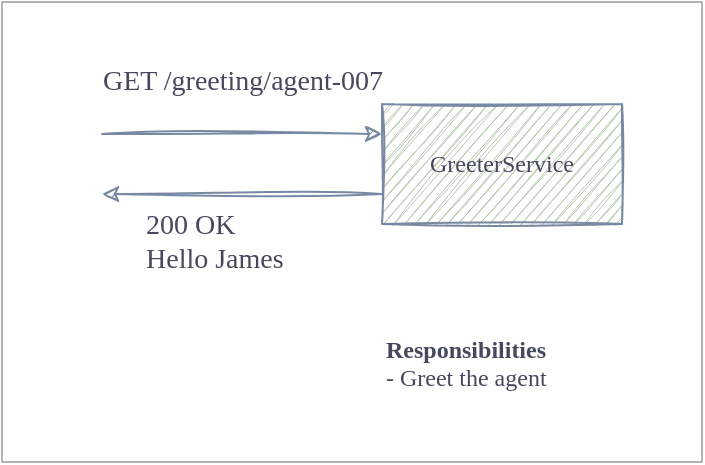 <mxfile version="18.0.1" type="device" pages="4"><diagram id="MqCLo1BFjEua7NeWjlzF" name="Page-1"><mxGraphModel dx="868" dy="566" grid="1" gridSize="10" guides="1" tooltips="1" connect="1" arrows="1" fold="1" page="1" pageScale="1" pageWidth="1169" pageHeight="827" math="0" shadow="0"><root><mxCell id="0"/><mxCell id="1" parent="0"/><mxCell id="xRK6EwKAfWsTir3zSe-Z-5" value="" style="rounded=0;whiteSpace=wrap;html=1;sketch=0;fontColor=#46495D;strokeColor=#B3B3B3;fillColor=none;" parent="1" vertex="1"><mxGeometry x="80" y="80" width="350" height="230" as="geometry"/></mxCell><mxCell id="xRK6EwKAfWsTir3zSe-Z-1" value="GreeterService" style="rounded=0;whiteSpace=wrap;html=1;sketch=1;fontFamily=Comic Sans MS;fillColor=#B2C9AB;strokeColor=#788AA3;fontColor=#46495D;" parent="1" vertex="1"><mxGeometry x="270" y="131" width="120" height="60" as="geometry"/></mxCell><mxCell id="xRK6EwKAfWsTir3zSe-Z-3" value="GET /greeting/agent-007" style="endArrow=classic;html=1;rounded=0;fontSize=14;entryX=0;entryY=0.25;entryDx=0;entryDy=0;sketch=1;fontFamily=Comic Sans MS;strokeColor=#788AA3;fontColor=#46495D;" parent="1" target="xRK6EwKAfWsTir3zSe-Z-1" edge="1"><mxGeometry y="26" width="50" height="50" relative="1" as="geometry"><mxPoint x="130" y="146" as="sourcePoint"/><mxPoint x="540" y="280" as="targetPoint"/><mxPoint as="offset"/></mxGeometry></mxCell><mxCell id="xRK6EwKAfWsTir3zSe-Z-4" value="200 OK&lt;br&gt;Hello James" style="endArrow=classic;html=1;rounded=0;fontSize=14;exitX=0;exitY=0.75;exitDx=0;exitDy=0;align=left;sketch=1;fontFamily=Comic Sans MS;strokeColor=#788AA3;fontColor=#46495D;" parent="1" source="xRK6EwKAfWsTir3zSe-Z-1" edge="1"><mxGeometry x="0.714" y="24" width="50" height="50" relative="1" as="geometry"><mxPoint x="150" y="350" as="sourcePoint"/><mxPoint x="130" y="176" as="targetPoint"/><mxPoint as="offset"/></mxGeometry></mxCell><mxCell id="3ETgLVtNGWwW4Wv0iSgG-1" value="&lt;b&gt;Responsibilities&lt;/b&gt;&lt;br&gt;- Greet the agent&lt;br&gt;" style="text;html=1;strokeColor=none;fillColor=none;align=left;verticalAlign=top;whiteSpace=wrap;rounded=0;sketch=0;fontColor=#46495D;fontFamily=Comic Sans MS;" parent="1" vertex="1"><mxGeometry x="270" y="240" width="150" height="60" as="geometry"/></mxCell></root></mxGraphModel></diagram><diagram id="HT2b67q1l4llPVm6uwJl" name="Page-2"><mxGraphModel dx="868" dy="566" grid="1" gridSize="10" guides="1" tooltips="1" connect="1" arrows="1" fold="1" page="1" pageScale="1" pageWidth="1169" pageHeight="827" math="0" shadow="0"><root><mxCell id="0"/><mxCell id="1" parent="0"/><mxCell id="kGEg0zJK42W8lYDTIoMF-1" value="" style="rounded=0;whiteSpace=wrap;html=1;sketch=0;fontColor=#46495D;strokeColor=#B3B3B3;fillColor=none;" parent="1" vertex="1"><mxGeometry x="80" y="80" width="360" height="280" as="geometry"/></mxCell><mxCell id="kGEg0zJK42W8lYDTIoMF-2" value="GreeterService" style="rounded=0;whiteSpace=wrap;html=1;sketch=1;fontFamily=Comic Sans MS;fillColor=#B2C9AB;strokeColor=#788AA3;fontColor=#46495D;" parent="1" vertex="1"><mxGeometry x="270" y="131" width="120" height="60" as="geometry"/></mxCell><mxCell id="kGEg0zJK42W8lYDTIoMF-4" value="GET /greeting/agent-007" style="endArrow=classic;html=1;rounded=0;fontSize=14;entryX=0;entryY=0.25;entryDx=0;entryDy=0;sketch=1;fontFamily=Comic Sans MS;strokeColor=#788AA3;fontColor=#46495D;" parent="1" target="kGEg0zJK42W8lYDTIoMF-2" edge="1"><mxGeometry y="26" width="50" height="50" relative="1" as="geometry"><mxPoint x="130" y="146" as="sourcePoint"/><mxPoint x="540" y="280" as="targetPoint"/><mxPoint as="offset"/></mxGeometry></mxCell><mxCell id="kGEg0zJK42W8lYDTIoMF-5" value="200 OK&lt;br&gt;Hello James.&lt;br&gt;You have &lt;b&gt;2&lt;/b&gt; new messages from M &lt;br&gt;and &lt;b&gt;1&lt;/b&gt; new message from Moneypenny" style="endArrow=classic;html=1;rounded=0;fontSize=14;exitX=0;exitY=0.75;exitDx=0;exitDy=0;align=left;sketch=1;fontFamily=Comic Sans MS;strokeColor=#788AA3;fontColor=#46495D;" parent="1" source="kGEg0zJK42W8lYDTIoMF-2" edge="1"><mxGeometry x="1" y="62" width="50" height="50" relative="1" as="geometry"><mxPoint x="150" y="350" as="sourcePoint"/><mxPoint x="130" y="176" as="targetPoint"/><mxPoint x="-30" y="-8" as="offset"/></mxGeometry></mxCell><mxCell id="1N8oG-OhCHsh19xHVvQY-1" value="&lt;b&gt;Responsibilities&lt;/b&gt;&lt;br&gt;- Greet the agent&lt;br&gt;- Show Inbox summary" style="text;html=1;strokeColor=none;fillColor=none;align=left;verticalAlign=top;whiteSpace=wrap;rounded=0;sketch=0;fontColor=#46495D;fontFamily=Comic Sans MS;" parent="1" vertex="1"><mxGeometry x="250" y="290" width="180" height="60" as="geometry"/></mxCell></root></mxGraphModel></diagram><diagram id="hn564XF__KNvsp5BkC75" name="Page-3"><mxGraphModel dx="868" dy="566" grid="1" gridSize="10" guides="1" tooltips="1" connect="1" arrows="1" fold="1" page="1" pageScale="1" pageWidth="1169" pageHeight="827" math="0" shadow="0"><root><mxCell id="0"/><mxCell id="1" parent="0"/><mxCell id="QVzWM8ayVIdIeNCLJhUP-1" value="" style="rounded=0;whiteSpace=wrap;html=1;sketch=0;fontColor=#46495D;strokeColor=#B3B3B3;fillColor=none;" parent="1" vertex="1"><mxGeometry x="80" y="80" width="730" height="350" as="geometry"/></mxCell><mxCell id="M0744CkEO6zQFWHXZpQa-2" style="edgeStyle=orthogonalEdgeStyle;curved=0;rounded=1;sketch=0;orthogonalLoop=1;jettySize=auto;html=1;exitX=1;exitY=0.25;exitDx=0;exitDy=0;entryX=0;entryY=0.25;entryDx=0;entryDy=0;fontFamily=Comic Sans MS;fontColor=#46495D;strokeColor=#788AA3;fillColor=#B2C9AB;" parent="1" source="QVzWM8ayVIdIeNCLJhUP-2" target="QVzWM8ayVIdIeNCLJhUP-7" edge="1"><mxGeometry relative="1" as="geometry"/></mxCell><mxCell id="QVzWM8ayVIdIeNCLJhUP-2" value="GreeterService" style="rounded=0;whiteSpace=wrap;html=1;sketch=1;fontFamily=Comic Sans MS;fillColor=#B2C9AB;strokeColor=#788AA3;fontColor=#46495D;" parent="1" vertex="1"><mxGeometry x="270" y="131" width="120" height="60" as="geometry"/></mxCell><mxCell id="QVzWM8ayVIdIeNCLJhUP-4" value="GET /greeting/agent-007" style="endArrow=classic;html=1;rounded=0;fontSize=14;entryX=0;entryY=0.25;entryDx=0;entryDy=0;sketch=1;fontFamily=Comic Sans MS;strokeColor=#788AA3;fontColor=#46495D;" parent="1" target="QVzWM8ayVIdIeNCLJhUP-2" edge="1"><mxGeometry y="26" width="50" height="50" relative="1" as="geometry"><mxPoint x="130" y="146" as="sourcePoint"/><mxPoint x="540" y="280" as="targetPoint"/><mxPoint as="offset"/></mxGeometry></mxCell><mxCell id="QVzWM8ayVIdIeNCLJhUP-5" value="200 OK&lt;br&gt;Hello James.&lt;br&gt;You have &lt;b&gt;2&lt;/b&gt; new messages from M &lt;br&gt;and &lt;b&gt;1&lt;/b&gt; new message from Moneypenny" style="endArrow=classic;html=1;rounded=0;fontSize=14;exitX=0;exitY=0.75;exitDx=0;exitDy=0;align=left;sketch=1;fontFamily=Comic Sans MS;strokeColor=#788AA3;fontColor=#46495D;" parent="1" source="QVzWM8ayVIdIeNCLJhUP-2" edge="1"><mxGeometry x="1" y="62" width="50" height="50" relative="1" as="geometry"><mxPoint x="150" y="350" as="sourcePoint"/><mxPoint x="130" y="176" as="targetPoint"/><mxPoint x="-30" y="-8" as="offset"/></mxGeometry></mxCell><mxCell id="M0744CkEO6zQFWHXZpQa-3" style="edgeStyle=orthogonalEdgeStyle;curved=0;rounded=1;sketch=0;orthogonalLoop=1;jettySize=auto;html=1;exitX=0;exitY=0.75;exitDx=0;exitDy=0;entryX=1;entryY=0.75;entryDx=0;entryDy=0;fontFamily=Comic Sans MS;fontColor=#46495D;strokeColor=#788AA3;fillColor=#B2C9AB;" parent="1" source="QVzWM8ayVIdIeNCLJhUP-7" target="QVzWM8ayVIdIeNCLJhUP-2" edge="1"><mxGeometry relative="1" as="geometry"/></mxCell><mxCell id="QVzWM8ayVIdIeNCLJhUP-7" value="InboxService" style="rounded=0;whiteSpace=wrap;html=1;sketch=1;fontFamily=Comic Sans MS;fillColor=#B2C9AB;strokeColor=#788AA3;fontColor=#46495D;" parent="1" vertex="1"><mxGeometry x="670" y="131" width="120" height="60" as="geometry"/></mxCell><mxCell id="QVzWM8ayVIdIeNCLJhUP-8" value="&lt;b&gt;Responsibilities&lt;/b&gt;&lt;br&gt;- Greet the agent&lt;br&gt;- Show Inbox summary&lt;br&gt;&lt;br&gt;&lt;font color=&quot;#ff0000&quot;&gt;- Service Discovery&lt;br&gt;- Load Balancing&lt;br&gt;- Circuit Breaker&lt;br&gt;... and many more&lt;br&gt;&lt;/font&gt;" style="text;html=1;strokeColor=none;fillColor=none;align=left;verticalAlign=top;whiteSpace=wrap;rounded=0;sketch=0;fontColor=#46495D;fontFamily=Comic Sans MS;" parent="1" vertex="1"><mxGeometry x="280" y="284" width="180" height="130" as="geometry"/></mxCell><mxCell id="M0744CkEO6zQFWHXZpQa-1" value="Network" style="ellipse;shape=cloud;whiteSpace=wrap;html=1;rounded=0;sketch=0;fontFamily=Comic Sans MS;fontColor=#46495D;strokeColor=#B3B3B3;fillColor=default;" parent="1" vertex="1"><mxGeometry x="470" y="100" width="120" height="120" as="geometry"/></mxCell></root></mxGraphModel></diagram><diagram id="5Na5zKUSO_yQ_v1gjESf" name="Page-4"><mxGraphModel dx="868" dy="566" grid="1" gridSize="10" guides="1" tooltips="1" connect="1" arrows="1" fold="1" page="1" pageScale="1" pageWidth="1169" pageHeight="827" math="0" shadow="0"><root><mxCell id="0"/><mxCell id="1" parent="0"/><mxCell id="5Rvz5s688iVZ2pA4f0nU-1" value="" style="rounded=0;whiteSpace=wrap;html=1;sketch=0;fontColor=#46495D;strokeColor=#B3B3B3;fillColor=none;" parent="1" vertex="1"><mxGeometry x="80" y="80" width="730" height="320" as="geometry"/></mxCell><mxCell id="5Rvz5s688iVZ2pA4f0nU-2" style="edgeStyle=orthogonalEdgeStyle;curved=0;rounded=1;sketch=0;orthogonalLoop=1;jettySize=auto;html=1;exitX=1;exitY=0.25;exitDx=0;exitDy=0;entryX=0;entryY=0.25;entryDx=0;entryDy=0;fontFamily=Comic Sans MS;fontColor=#46495D;strokeColor=#788AA3;fillColor=#B2C9AB;" parent="1" source="5Rvz5s688iVZ2pA4f0nU-3" target="5Rvz5s688iVZ2pA4f0nU-10" edge="1"><mxGeometry relative="1" as="geometry"/></mxCell><mxCell id="5Rvz5s688iVZ2pA4f0nU-3" value="GreeterService" style="rounded=0;whiteSpace=wrap;html=1;sketch=1;fontFamily=Comic Sans MS;fillColor=#B2C9AB;strokeColor=#788AA3;fontColor=#46495D;" parent="1" vertex="1"><mxGeometry x="270" y="131" width="120" height="60" as="geometry"/></mxCell><mxCell id="5Rvz5s688iVZ2pA4f0nU-4" value="GET /greeting/agent-007" style="endArrow=classic;html=1;rounded=0;fontSize=14;entryX=0;entryY=0.25;entryDx=0;entryDy=0;sketch=1;fontFamily=Comic Sans MS;strokeColor=#788AA3;fontColor=#46495D;" parent="1" target="5Rvz5s688iVZ2pA4f0nU-3" edge="1"><mxGeometry y="26" width="50" height="50" relative="1" as="geometry"><mxPoint x="130" y="146" as="sourcePoint"/><mxPoint x="540" y="280" as="targetPoint"/><mxPoint as="offset"/></mxGeometry></mxCell><mxCell id="5Rvz5s688iVZ2pA4f0nU-5" value="200 OK&lt;br&gt;Hello James.&lt;br&gt;You have &lt;b&gt;2&lt;/b&gt; new messages from M &lt;br&gt;and &lt;b&gt;1&lt;/b&gt; new message from Moneypenny" style="endArrow=classic;html=1;rounded=0;fontSize=14;exitX=0;exitY=0.75;exitDx=0;exitDy=0;align=left;sketch=1;fontFamily=Comic Sans MS;strokeColor=#788AA3;fontColor=#46495D;" parent="1" source="5Rvz5s688iVZ2pA4f0nU-3" edge="1"><mxGeometry x="1" y="62" width="50" height="50" relative="1" as="geometry"><mxPoint x="150" y="350" as="sourcePoint"/><mxPoint x="130" y="176" as="targetPoint"/><mxPoint x="-30" y="-8" as="offset"/></mxGeometry></mxCell><mxCell id="5Rvz5s688iVZ2pA4f0nU-6" style="edgeStyle=orthogonalEdgeStyle;curved=0;rounded=1;sketch=0;orthogonalLoop=1;jettySize=auto;html=1;exitX=0;exitY=0.75;exitDx=0;exitDy=0;entryX=1;entryY=0.75;entryDx=0;entryDy=0;fontFamily=Comic Sans MS;fontColor=#46495D;strokeColor=#788AA3;fillColor=#B2C9AB;" parent="1" source="5Rvz5s688iVZ2pA4f0nU-10" target="5Rvz5s688iVZ2pA4f0nU-3" edge="1"><mxGeometry relative="1" as="geometry"/></mxCell><mxCell id="5Rvz5s688iVZ2pA4f0nU-12" style="edgeStyle=orthogonalEdgeStyle;curved=0;rounded=1;sketch=0;orthogonalLoop=1;jettySize=auto;html=1;exitX=0.25;exitY=0;exitDx=0;exitDy=0;entryX=0.992;entryY=0.65;entryDx=0;entryDy=0;entryPerimeter=0;fontFamily=Comic Sans MS;fontColor=#FF0000;strokeColor=#788AA3;fillColor=#B2C9AB;" parent="1" source="5Rvz5s688iVZ2pA4f0nU-7" target="5Rvz5s688iVZ2pA4f0nU-10" edge="1"><mxGeometry relative="1" as="geometry"/></mxCell><mxCell id="5Rvz5s688iVZ2pA4f0nU-7" value="InboxService" style="rounded=0;whiteSpace=wrap;html=1;sketch=1;fontFamily=Comic Sans MS;fillColor=#B2C9AB;strokeColor=#788AA3;fontColor=#46495D;" parent="1" vertex="1"><mxGeometry x="660" y="300" width="120" height="60" as="geometry"/></mxCell><mxCell id="5Rvz5s688iVZ2pA4f0nU-8" value="&lt;b&gt;Responsibilities&lt;/b&gt;&lt;br&gt;- Greet the agent&lt;br&gt;- Show Inbox summary&lt;br&gt;" style="text;html=1;strokeColor=none;fillColor=none;align=left;verticalAlign=top;whiteSpace=wrap;rounded=0;sketch=0;fontColor=#46495D;fontFamily=Comic Sans MS;" parent="1" vertex="1"><mxGeometry x="280" y="270" width="150" height="80" as="geometry"/></mxCell><mxCell id="5Rvz5s688iVZ2pA4f0nU-11" style="edgeStyle=orthogonalEdgeStyle;curved=0;rounded=1;sketch=0;orthogonalLoop=1;jettySize=auto;html=1;exitX=1;exitY=0.25;exitDx=0;exitDy=0;entryX=0.75;entryY=0;entryDx=0;entryDy=0;fontFamily=Comic Sans MS;fontColor=#FF0000;strokeColor=#788AA3;fillColor=#B2C9AB;" parent="1" source="5Rvz5s688iVZ2pA4f0nU-10" target="5Rvz5s688iVZ2pA4f0nU-7" edge="1"><mxGeometry relative="1" as="geometry"/></mxCell><mxCell id="5Rvz5s688iVZ2pA4f0nU-10" value="GreeterService-sidecar" style="rounded=0;whiteSpace=wrap;html=1;sketch=1;fontFamily=Comic Sans MS;fillColor=#B2C9AB;strokeColor=#788AA3;fontColor=#46495D;" parent="1" vertex="1"><mxGeometry x="460" y="131" width="120" height="60" as="geometry"/></mxCell><mxCell id="5Rvz5s688iVZ2pA4f0nU-9" value="Network" style="ellipse;shape=cloud;whiteSpace=wrap;html=1;rounded=0;sketch=0;fontFamily=Comic Sans MS;fontColor=#46495D;strokeColor=#B3B3B3;fillColor=default;" parent="1" vertex="1"><mxGeometry x="650" y="101" width="120" height="120" as="geometry"/></mxCell><mxCell id="5Rvz5s688iVZ2pA4f0nU-13" value="&lt;b&gt;Responsibilities&lt;/b&gt;&lt;br&gt;&lt;font color=&quot;#4d4d4d&quot;&gt;- Service Discovery&lt;br&gt;- Load Balancing&lt;br&gt;- Timeout&lt;br&gt;- Retries&lt;br&gt;- Circuit Breaker&lt;br&gt;- Encryption&lt;br&gt;- Tracing&lt;br&gt;- Telemetry&lt;br&gt;- Polyglot&amp;nbsp;&lt;br&gt;&lt;/font&gt;" style="text;html=1;strokeColor=none;fillColor=none;align=left;verticalAlign=top;whiteSpace=wrap;rounded=0;sketch=0;fontColor=#46495D;fontFamily=Comic Sans MS;" parent="1" vertex="1"><mxGeometry x="470" y="230" width="130" height="170" as="geometry"/></mxCell></root></mxGraphModel></diagram></mxfile>